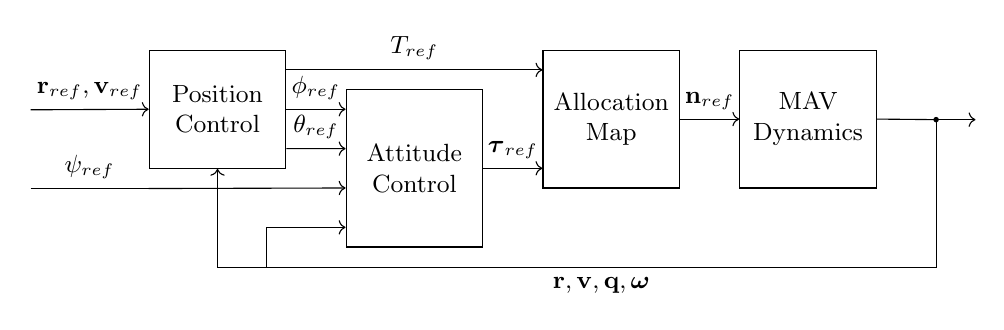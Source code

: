 \begin{tikzpicture}[auto, font=\small]
% coordinates
\coordinate (orig) at (0,0);
\coordinate (in1) at (0,-0.75);
\coordinate (in2) at (0,-1.75);
\coordinate (out1) at (12,-1.75/2);
\coordinate (LLA) at (1.5,-1.5);
\coordinate (LLB) at (4,-2.5);
\coordinate (LLC) at (6.5,-1.75);
\coordinate (LLD) at (9,-1.75);
\coordinate (in2inter1) at (1.5,-1.75);
\coordinate (out1inter1) at (11.5,-1.75/2);
\coordinate (out1inter2) at (3,-2.75);


% nodes
\node[draw, minimum width=1.5cm, minimum height=1.5cm, anchor=south west, text width=1.5cm, align=center] (A) at (LLA) {Position\\Control};
\node[draw, minimum width=1.5cm, minimum height=2cm, anchor=south west, text width=1.5cm, align=center] (B) at (LLB) {Attitude\\Control};
\node[draw, minimum width=1.5cm, minimum height=1.75cm, anchor=south west, text width=1.5cm, align=center] (C) at (LLC) {Allocation\\Map};
\node[draw, minimum width=1.5cm, minimum height=1.75cm, anchor=south west, text width=1.5cm, align=center] (D) at (LLD) {MAV\\Dynamics};

% edges
\draw[->] (in1) -- node[above] {$\mathbf{r}_{ref},\mathbf{v}_{ref}$} (A.180);

\draw[->] ($(A.0) + (0,0.5)$) -- node[above] {$T_{ref}$} ($(C.180) + (0,1.25/2)$);
\draw[->] (A.0) -- node[above] {$\phi_{ref}$} ($(B.180) + (0,0.75)$);
\draw[->] ($(A.0) - (0,0.5)$) -- node[above] {$\theta_{ref}$} ($(B.180) + (0,0.25)$);

\draw[-] (in2) -- node[above] {$\psi_{ref}$} (in2inter1);
\draw[->] (in2inter1) -- node {} ($(B.180) -  (0,0.25)$);

\draw[->] (B.0) -- node[above] {$\boldsymbol{\tau}_{ref}$} ($(C.180) - (0,1.25/2)$);

\draw[->] (C.0) -- node[above] {$\mathbf{n}_{ref}$} (D.180);

\draw[-] (D.0) -- node[] {} (out1inter1);
\path[fill] (out1inter1) circle[radius=1pt];
\draw[->] (out1inter1) -- node[] {} (out1);

\path[draw,-] (out1inter1) |- node[near end,below] {$\mathbf{r},\mathbf{v},\mathbf{q},\boldsymbol{\omega}$} (out1inter2) ;
\path[draw,->] (out1inter2) |- ($(B.180) - (0,0.75)$) ;
\path[draw,->] (out1inter2) -| ($(A.270)$) ;

%  %coordinates
%  \coordinate (orig)   at (0,0);
%  \coordinate (LLD)    at (4,0);
%  \coordinate (AroneA) at (-1/2,11/2);
%  \coordinate (ArtwoA) at (-1/2,5);
%  \coordinate (ArthrA) at (-1/2,9/2);
%  \coordinate (LLA)    at (1,4);
%  \coordinate (LLB)    at (4,4);
%  \coordinate (LLC)    at (7,4);
%  \coordinate (AroneC) at (25/2,11/2);
%  \coordinate (ArtwoC) at (25/2,5);
%  \coordinate (ArthrC) at (25/2,9/2);
%  \coordinate (conCBD) at (21/2,9/2);
%  \coordinate (conCB)  at (21/2,7/2);
%  \coordinate (coCBD)  at (11,5);
%  \coordinate (coCB)   at (11,3);
%  \coordinate (conCBA) at (23/2,11/2);
%  \coordinate (conCA)  at (23/2,5/2);
%%
%%  %nodes
%  \node[draw, minimum width=2cm, minimum height=2cm, anchor=south west, text width=2cm, align=center] (A) at (LLA) {Impedance\\control};
%  \node[draw, minimum width=2cm, minimum height=2cm, anchor=south west, text width=2cm, align=center] (B) at (LLB) {Inverse\\Dynamics};
%  \node[draw, minimum width=3cm, minimum height=2cm, anchor=south west, text width=2cm, align=center] (C) at (LLC) {Manipulator\\and\\environment};
%  \node[draw, minimum width=2cm, minimum height=2cm, anchor=south west, text width=2cm, align=center] (D) at (LLD) {Direct\\kinematics};
%
%  %edges
%  \draw[->] (AroneA) -- node[above]{$p_d, R_d$} ($(A.180) + (0,1/2)$);
%  \draw[->] (ArtwoA) -- node[above]{$v_d$} (A.180);
%  \draw[->] (ArthrA) -- node[above]{$v_d$} ($(A.180) + (0,-1/2)$);
%
%  \draw[->] (A.0) -- node[above] {$\alpha$} (B.180);
%  \draw[->] (B.0) -- node[above] {$\tau$} (C.180);
%
%  \draw[->] ($(C.0) + (0,1/2)$) -- node[above, pos=0.2]{$h_e$} (AroneC);
%  \draw[->] (C.0) -- node[above, pos=0.2]{$q$} (ArtwoC);
%  \draw[->] ($(C.0) + (0,-1/2)$) -- node[above, pos=0.2]{$q$} (ArthrC);
%
%  \path[fill] (conCBD) circle[radius=1pt] (conCB) circle[radius=1pt];
%  \path[draw,->] (conCBD) -- (conCB) -| ($(B.270) + (1/2,0)$);
%
%  \path[fill] (coCBD) circle[radius=1pt] (coCB) circle[radius=1pt];
%  \path[draw,->] (coCBD)  -- (coCB) -| (B.270);
%
%  \path[fill] (conCBA) circle[radius=1pt] (conCA) circle[radius=1pt];
%  \path[draw,->] (conCBA) -- (conCA) -| ($(B.270) + (-1/2,0)$);
%
%  \path[draw,->] (conCB) |- ($(D.0) + (0,1/2)$);
%  \path[draw,->] (coCB)  |- ($(D.0) + (0,-1/2)$);
%
%  \path[draw,->] (conCA) |- ($(A.270) + (-1/2,0) + (0,-9/2)$) -- ($(A.270) + (-1/2,0)$);
%
%  \path[draw,->] ($(D.180) + (0,1/2)$)  -| node[above,pos=0.2] {$p_e,r_e$} ($(A.270) + (1/2,0)$);
%  \path[draw,->] ($(D.180) + (0,-1/2)$) -| node[above,pos=0.15] {$v_e$} (A.270);

\end{tikzpicture}

